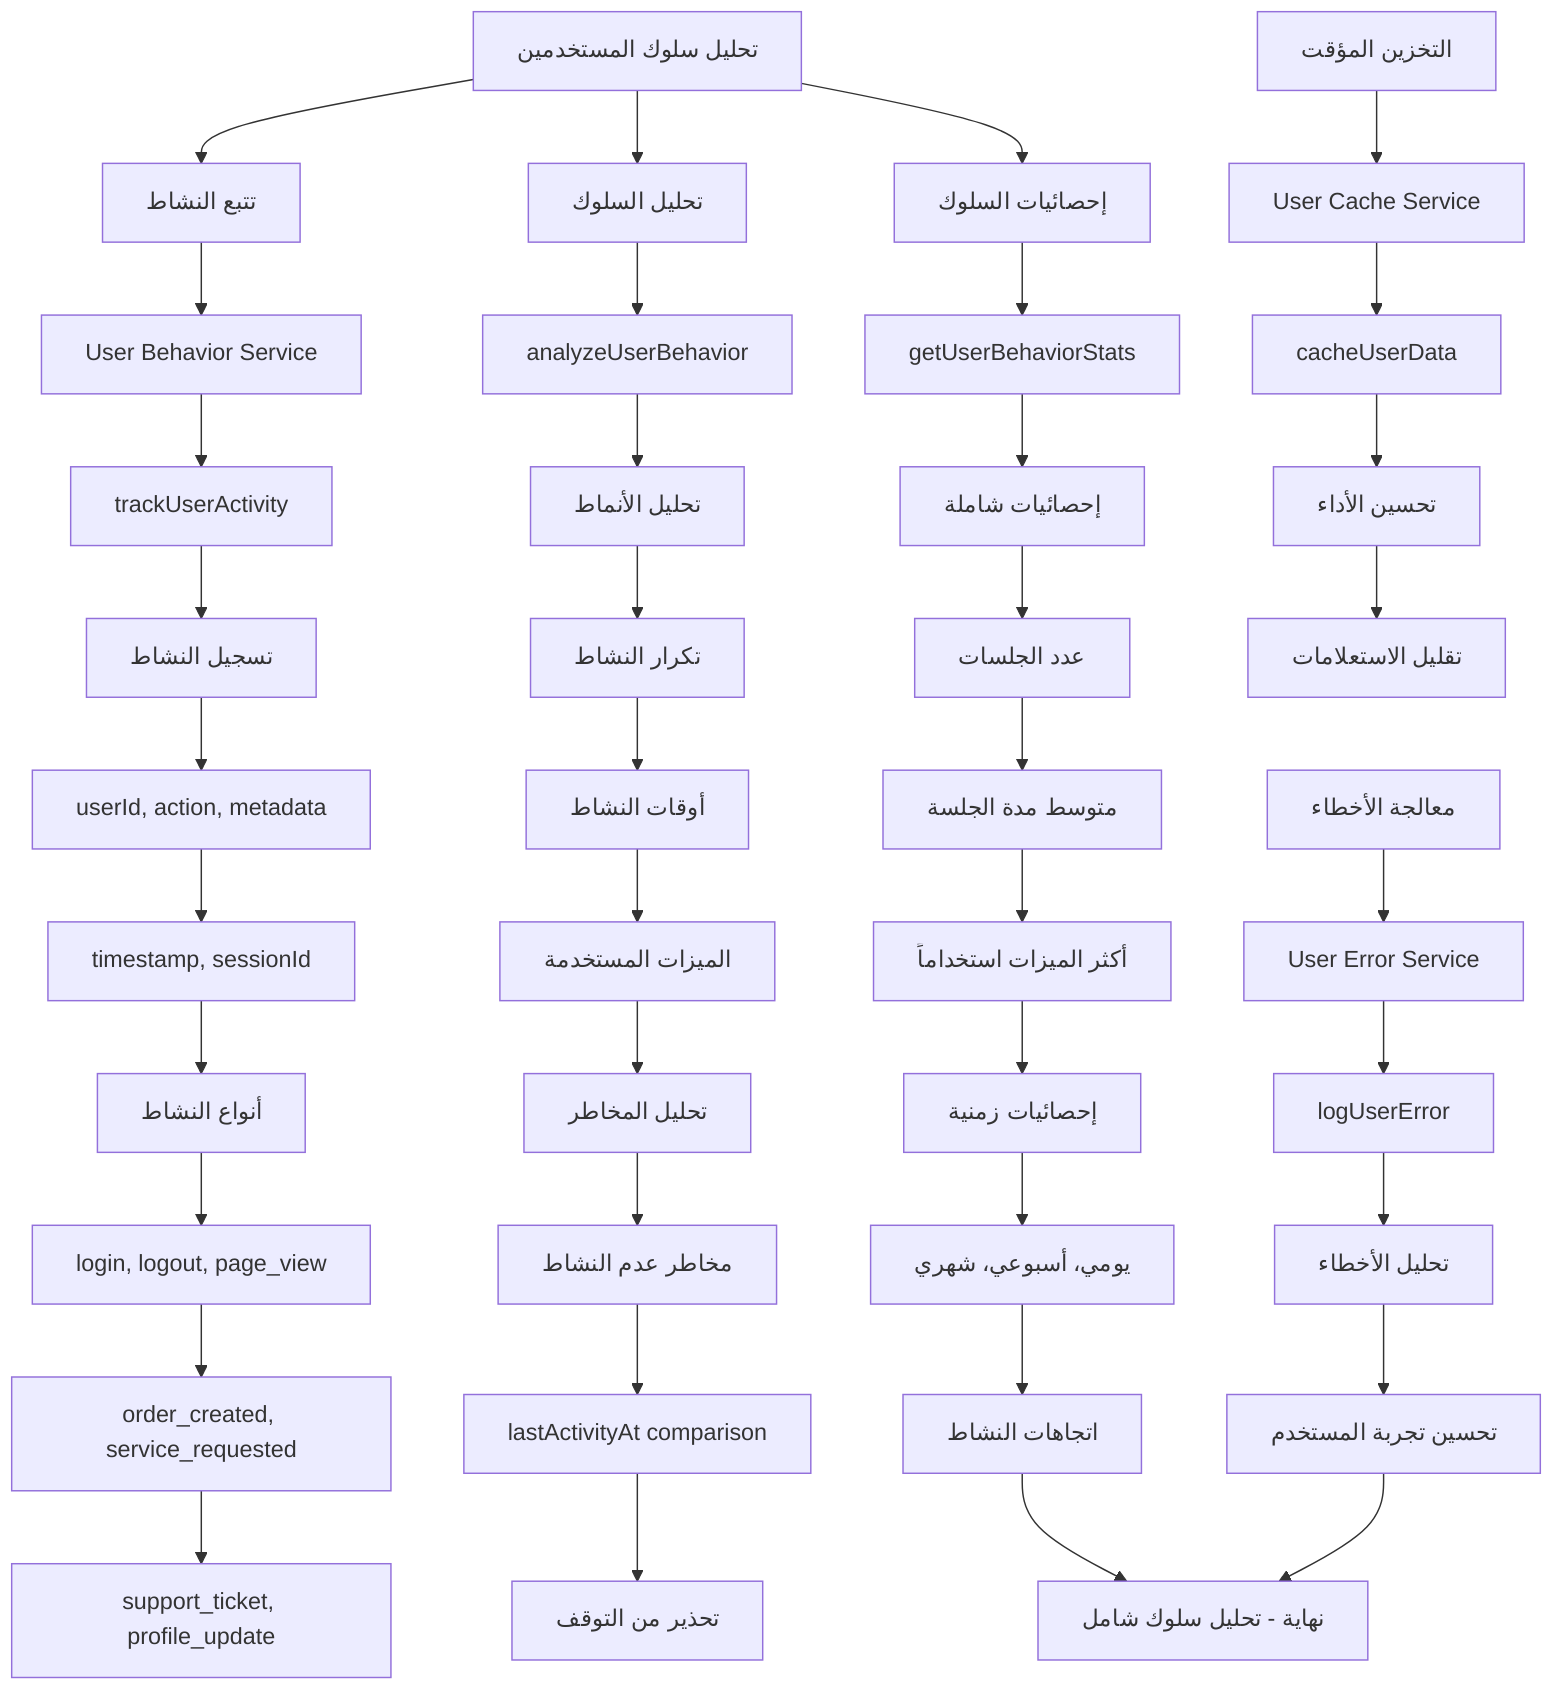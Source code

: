 %% User Behavior Flow
%% View at https://mermaid.live
flowchart TD
  A[تحليل سلوك المستخدمين] --> B[تتبع النشاط]
  A --> C[تحليل السلوك]
  A --> D[إحصائيات السلوك]

  %% Activity Tracking
  B --> B1[User Behavior Service]
  B1 --> B2[trackUserActivity]
  B2 --> B3[تسجيل النشاط]
  B3 --> B4[userId, action, metadata]
  B4 --> B5[timestamp, sessionId]

  B5 --> B6[أنواع النشاط]
  B6 --> B7[login, logout, page_view]
  B7 --> B8[order_created, service_requested]
  B8 --> B9[support_ticket, profile_update]

  %% Behavior Analysis
  C --> C1[analyzeUserBehavior]
  C1 --> C2[تحليل الأنماط]
  C2 --> C3[تكرار النشاط]
  C3 --> C4[أوقات النشاط]
  C4 --> C5[الميزات المستخدمة]

  C5 --> C6[تحليل المخاطر]
  C6 --> C7[مخاطر عدم النشاط]
  C7 --> C8[lastActivityAt comparison]
  C8 --> C9[تحذير من التوقف]

  %% Behavior Statistics
  D --> D1[getUserBehaviorStats]
  D1 --> D2[إحصائيات شاملة]
  D2 --> D3[عدد الجلسات]
  D3 --> D4[متوسط مدة الجلسة]
  D4 --> D5[أكثر الميزات استخداماً]

  D5 --> D6[إحصائيات زمنية]
  D6 --> D7[يومي، أسبوعي، شهري]
  D7 --> D8[اتجاهات النشاط]

  %% Caching
  E[التخزين المؤقت] --> E1[User Cache Service]
  E1 --> E2[cacheUserData]
  E2 --> E3[تحسين الأداء]
  E3 --> E4[تقليل الاستعلامات]

  %% Error Handling
  F[معالجة الأخطاء] --> F1[User Error Service]
  F1 --> F2[logUserError]
  F2 --> F3[تحليل الأخطاء]
  F3 --> F4[تحسين تجربة المستخدم]

  %% End points
  D8 --> G[نهاية - تحليل سلوك شامل]
  F4 --> G